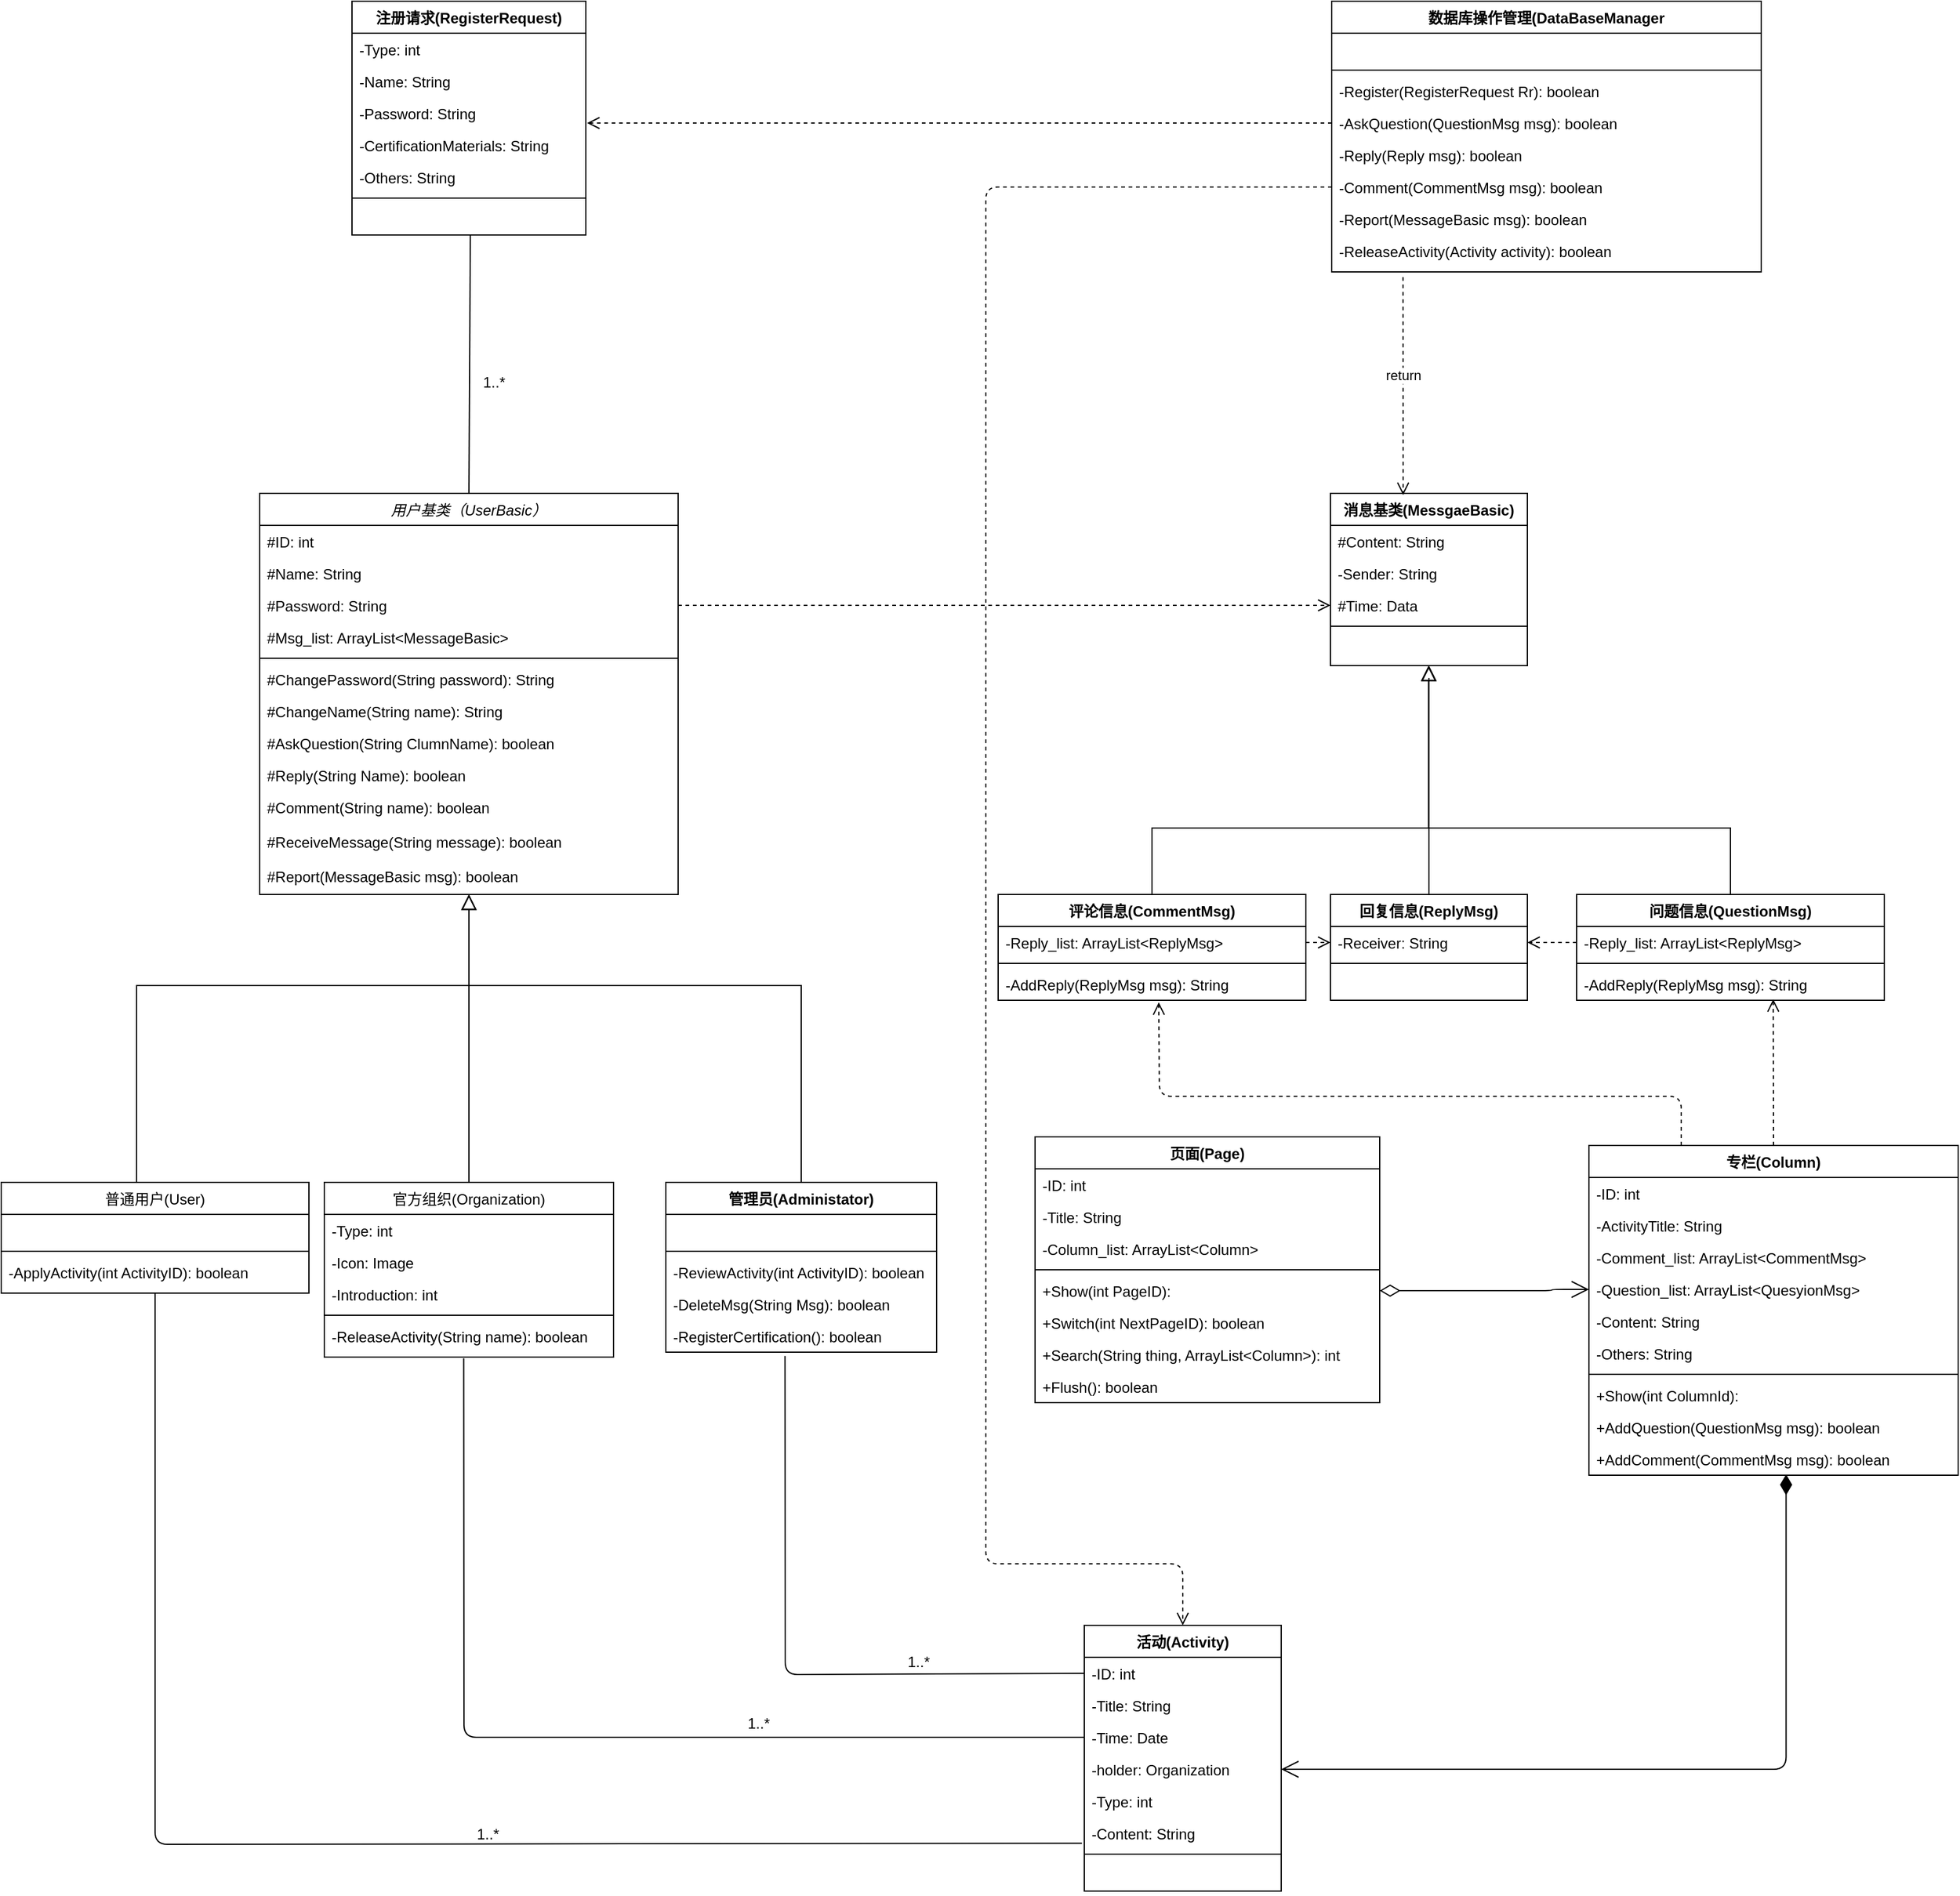 <mxfile version="14.1.8" type="github">
  <diagram id="C5RBs43oDa-KdzZeNtuy" name="Page-1">
    <mxGraphModel dx="2703" dy="3132" grid="1" gridSize="10" guides="1" tooltips="1" connect="1" arrows="1" fold="1" page="1" pageScale="1" pageWidth="827" pageHeight="1169" math="0" shadow="0">
      <root>
        <mxCell id="WIyWlLk6GJQsqaUBKTNV-0" />
        <mxCell id="WIyWlLk6GJQsqaUBKTNV-1" parent="WIyWlLk6GJQsqaUBKTNV-0" />
        <mxCell id="zkfFHV4jXpPFQw0GAbJ--0" value="用户基类（UserBasic）" style="swimlane;fontStyle=2;align=center;verticalAlign=top;childLayout=stackLayout;horizontal=1;startSize=26;horizontalStack=0;resizeParent=1;resizeLast=0;collapsible=1;marginBottom=0;rounded=0;shadow=0;strokeWidth=1;" parent="WIyWlLk6GJQsqaUBKTNV-1" vertex="1">
          <mxGeometry x="210" y="-250" width="340" height="326" as="geometry">
            <mxRectangle x="220" y="120" width="160" height="26" as="alternateBounds" />
          </mxGeometry>
        </mxCell>
        <mxCell id="zkfFHV4jXpPFQw0GAbJ--1" value="#ID: int" style="text;align=left;verticalAlign=top;spacingLeft=4;spacingRight=4;overflow=hidden;rotatable=0;points=[[0,0.5],[1,0.5]];portConstraint=eastwest;" parent="zkfFHV4jXpPFQw0GAbJ--0" vertex="1">
          <mxGeometry y="26" width="340" height="26" as="geometry" />
        </mxCell>
        <mxCell id="zkfFHV4jXpPFQw0GAbJ--2" value="#Name: String" style="text;align=left;verticalAlign=top;spacingLeft=4;spacingRight=4;overflow=hidden;rotatable=0;points=[[0,0.5],[1,0.5]];portConstraint=eastwest;rounded=0;shadow=0;html=0;" parent="zkfFHV4jXpPFQw0GAbJ--0" vertex="1">
          <mxGeometry y="52" width="340" height="26" as="geometry" />
        </mxCell>
        <mxCell id="zkfFHV4jXpPFQw0GAbJ--3" value="#Password: String&#xa;" style="text;align=left;verticalAlign=top;spacingLeft=4;spacingRight=4;overflow=hidden;rotatable=0;points=[[0,0.5],[1,0.5]];portConstraint=eastwest;rounded=0;shadow=0;html=0;" parent="zkfFHV4jXpPFQw0GAbJ--0" vertex="1">
          <mxGeometry y="78" width="340" height="26" as="geometry" />
        </mxCell>
        <mxCell id="-5IgXfbIaISnNNIaE_9y-21" value="#Msg_list: ArrayList&lt;MessageBasic&gt;" style="text;strokeColor=none;fillColor=none;align=left;verticalAlign=top;spacingLeft=4;spacingRight=4;overflow=hidden;rotatable=0;points=[[0,0.5],[1,0.5]];portConstraint=eastwest;" vertex="1" parent="zkfFHV4jXpPFQw0GAbJ--0">
          <mxGeometry y="104" width="340" height="26" as="geometry" />
        </mxCell>
        <mxCell id="zkfFHV4jXpPFQw0GAbJ--4" value="" style="line;html=1;strokeWidth=1;align=left;verticalAlign=middle;spacingTop=-1;spacingLeft=3;spacingRight=3;rotatable=0;labelPosition=right;points=[];portConstraint=eastwest;" parent="zkfFHV4jXpPFQw0GAbJ--0" vertex="1">
          <mxGeometry y="130" width="340" height="8" as="geometry" />
        </mxCell>
        <mxCell id="zkfFHV4jXpPFQw0GAbJ--5" value="#ChangePassword(String password): String" style="text;align=left;verticalAlign=top;spacingLeft=4;spacingRight=4;overflow=hidden;rotatable=0;points=[[0,0.5],[1,0.5]];portConstraint=eastwest;" parent="zkfFHV4jXpPFQw0GAbJ--0" vertex="1">
          <mxGeometry y="138" width="340" height="26" as="geometry" />
        </mxCell>
        <mxCell id="-5IgXfbIaISnNNIaE_9y-0" value="#ChangeName(String name): String&#xa;" style="text;align=left;verticalAlign=top;spacingLeft=4;spacingRight=4;overflow=hidden;rotatable=0;points=[[0,0.5],[1,0.5]];portConstraint=eastwest;rounded=0;shadow=0;html=0;" vertex="1" parent="zkfFHV4jXpPFQw0GAbJ--0">
          <mxGeometry y="164" width="340" height="26" as="geometry" />
        </mxCell>
        <mxCell id="-5IgXfbIaISnNNIaE_9y-30" value="#AskQuestion(String ClumnName): boolean&#xa;" style="text;align=left;verticalAlign=top;spacingLeft=4;spacingRight=4;overflow=hidden;rotatable=0;points=[[0,0.5],[1,0.5]];portConstraint=eastwest;rounded=0;shadow=0;html=0;" vertex="1" parent="zkfFHV4jXpPFQw0GAbJ--0">
          <mxGeometry y="190" width="340" height="26" as="geometry" />
        </mxCell>
        <mxCell id="-5IgXfbIaISnNNIaE_9y-31" value="#Reply(String Name): boolean" style="text;align=left;verticalAlign=top;spacingLeft=4;spacingRight=4;overflow=hidden;rotatable=0;points=[[0,0.5],[1,0.5]];portConstraint=eastwest;rounded=0;shadow=0;html=0;" vertex="1" parent="zkfFHV4jXpPFQw0GAbJ--0">
          <mxGeometry y="216" width="340" height="26" as="geometry" />
        </mxCell>
        <mxCell id="-5IgXfbIaISnNNIaE_9y-32" value="#Comment(String name): boolean&#xa;" style="text;align=left;verticalAlign=top;spacingLeft=4;spacingRight=4;overflow=hidden;rotatable=0;points=[[0,0.5],[1,0.5]];portConstraint=eastwest;rounded=0;shadow=0;html=0;" vertex="1" parent="zkfFHV4jXpPFQw0GAbJ--0">
          <mxGeometry y="242" width="340" height="28" as="geometry" />
        </mxCell>
        <mxCell id="-5IgXfbIaISnNNIaE_9y-33" value="#ReceiveMessage(String message): boolean&#xa;" style="text;align=left;verticalAlign=top;spacingLeft=4;spacingRight=4;overflow=hidden;rotatable=0;points=[[0,0.5],[1,0.5]];portConstraint=eastwest;rounded=0;shadow=0;html=0;" vertex="1" parent="zkfFHV4jXpPFQw0GAbJ--0">
          <mxGeometry y="270" width="340" height="28" as="geometry" />
        </mxCell>
        <mxCell id="-5IgXfbIaISnNNIaE_9y-34" value="#Report(MessageBasic msg): boolean&#xa;" style="text;align=left;verticalAlign=top;spacingLeft=4;spacingRight=4;overflow=hidden;rotatable=0;points=[[0,0.5],[1,0.5]];portConstraint=eastwest;rounded=0;shadow=0;html=0;" vertex="1" parent="zkfFHV4jXpPFQw0GAbJ--0">
          <mxGeometry y="298" width="340" height="28" as="geometry" />
        </mxCell>
        <mxCell id="zkfFHV4jXpPFQw0GAbJ--6" value="普通用户(User)" style="swimlane;fontStyle=0;align=center;verticalAlign=top;childLayout=stackLayout;horizontal=1;startSize=26;horizontalStack=0;resizeParent=1;resizeLast=0;collapsible=1;marginBottom=0;rounded=0;shadow=0;strokeWidth=1;" parent="WIyWlLk6GJQsqaUBKTNV-1" vertex="1">
          <mxGeometry y="310" width="250" height="90" as="geometry">
            <mxRectangle x="130" y="380" width="160" height="26" as="alternateBounds" />
          </mxGeometry>
        </mxCell>
        <mxCell id="zkfFHV4jXpPFQw0GAbJ--8" value=" " style="text;align=left;verticalAlign=top;spacingLeft=4;spacingRight=4;overflow=hidden;rotatable=0;points=[[0,0.5],[1,0.5]];portConstraint=eastwest;rounded=0;shadow=0;html=0;" parent="zkfFHV4jXpPFQw0GAbJ--6" vertex="1">
          <mxGeometry y="26" width="250" height="26" as="geometry" />
        </mxCell>
        <mxCell id="zkfFHV4jXpPFQw0GAbJ--9" value="" style="line;html=1;strokeWidth=1;align=left;verticalAlign=middle;spacingTop=-1;spacingLeft=3;spacingRight=3;rotatable=0;labelPosition=right;points=[];portConstraint=eastwest;" parent="zkfFHV4jXpPFQw0GAbJ--6" vertex="1">
          <mxGeometry y="52" width="250" height="8" as="geometry" />
        </mxCell>
        <mxCell id="zkfFHV4jXpPFQw0GAbJ--10" value="-ApplyActivity(int ActivityID): boolean" style="text;align=left;verticalAlign=top;spacingLeft=4;spacingRight=4;overflow=hidden;rotatable=0;points=[[0,0.5],[1,0.5]];portConstraint=eastwest;fontStyle=0" parent="zkfFHV4jXpPFQw0GAbJ--6" vertex="1">
          <mxGeometry y="60" width="250" height="26" as="geometry" />
        </mxCell>
        <mxCell id="zkfFHV4jXpPFQw0GAbJ--12" value="" style="endArrow=block;endSize=10;endFill=0;shadow=0;strokeWidth=1;rounded=0;edgeStyle=elbowEdgeStyle;elbow=vertical;" parent="WIyWlLk6GJQsqaUBKTNV-1" source="zkfFHV4jXpPFQw0GAbJ--6" target="zkfFHV4jXpPFQw0GAbJ--0" edge="1">
          <mxGeometry width="160" relative="1" as="geometry">
            <mxPoint x="200" y="203" as="sourcePoint" />
            <mxPoint x="200" y="203" as="targetPoint" />
            <Array as="points">
              <mxPoint x="110" y="150" />
            </Array>
          </mxGeometry>
        </mxCell>
        <mxCell id="zkfFHV4jXpPFQw0GAbJ--13" value="官方组织(Organization)" style="swimlane;fontStyle=0;align=center;verticalAlign=top;childLayout=stackLayout;horizontal=1;startSize=26;horizontalStack=0;resizeParent=1;resizeLast=0;collapsible=1;marginBottom=0;rounded=0;shadow=0;strokeWidth=1;" parent="WIyWlLk6GJQsqaUBKTNV-1" vertex="1">
          <mxGeometry x="262.5" y="310" width="235" height="142" as="geometry">
            <mxRectangle x="340" y="380" width="170" height="26" as="alternateBounds" />
          </mxGeometry>
        </mxCell>
        <mxCell id="zkfFHV4jXpPFQw0GAbJ--14" value="-Type: int" style="text;align=left;verticalAlign=top;spacingLeft=4;spacingRight=4;overflow=hidden;rotatable=0;points=[[0,0.5],[1,0.5]];portConstraint=eastwest;" parent="zkfFHV4jXpPFQw0GAbJ--13" vertex="1">
          <mxGeometry y="26" width="235" height="26" as="geometry" />
        </mxCell>
        <mxCell id="-5IgXfbIaISnNNIaE_9y-39" value="-Icon: Image" style="text;align=left;verticalAlign=top;spacingLeft=4;spacingRight=4;overflow=hidden;rotatable=0;points=[[0,0.5],[1,0.5]];portConstraint=eastwest;" vertex="1" parent="zkfFHV4jXpPFQw0GAbJ--13">
          <mxGeometry y="52" width="235" height="26" as="geometry" />
        </mxCell>
        <mxCell id="-5IgXfbIaISnNNIaE_9y-38" value="-Introduction: int" style="text;align=left;verticalAlign=top;spacingLeft=4;spacingRight=4;overflow=hidden;rotatable=0;points=[[0,0.5],[1,0.5]];portConstraint=eastwest;" vertex="1" parent="zkfFHV4jXpPFQw0GAbJ--13">
          <mxGeometry y="78" width="235" height="26" as="geometry" />
        </mxCell>
        <mxCell id="zkfFHV4jXpPFQw0GAbJ--15" value="" style="line;html=1;strokeWidth=1;align=left;verticalAlign=middle;spacingTop=-1;spacingLeft=3;spacingRight=3;rotatable=0;labelPosition=right;points=[];portConstraint=eastwest;" parent="zkfFHV4jXpPFQw0GAbJ--13" vertex="1">
          <mxGeometry y="104" width="235" height="8" as="geometry" />
        </mxCell>
        <mxCell id="-5IgXfbIaISnNNIaE_9y-35" value="-ReleaseActivity(String name): boolean" style="text;align=left;verticalAlign=top;spacingLeft=4;spacingRight=4;overflow=hidden;rotatable=0;points=[[0,0.5],[1,0.5]];portConstraint=eastwest;" vertex="1" parent="zkfFHV4jXpPFQw0GAbJ--13">
          <mxGeometry y="112" width="235" height="30" as="geometry" />
        </mxCell>
        <mxCell id="zkfFHV4jXpPFQw0GAbJ--16" value="" style="endArrow=block;endSize=10;endFill=0;shadow=0;strokeWidth=1;rounded=0;edgeStyle=elbowEdgeStyle;elbow=vertical;" parent="WIyWlLk6GJQsqaUBKTNV-1" source="zkfFHV4jXpPFQw0GAbJ--13" target="-5IgXfbIaISnNNIaE_9y-34" edge="1">
          <mxGeometry width="160" relative="1" as="geometry">
            <mxPoint x="210" y="373" as="sourcePoint" />
            <mxPoint x="380" y="290" as="targetPoint" />
          </mxGeometry>
        </mxCell>
        <mxCell id="-5IgXfbIaISnNNIaE_9y-24" value="" style="endArrow=block;endSize=10;endFill=0;shadow=0;strokeWidth=1;rounded=0;edgeStyle=elbowEdgeStyle;elbow=vertical;entryX=0.5;entryY=1;entryDx=0;entryDy=0;exitX=0.5;exitY=0;exitDx=0;exitDy=0;" edge="1" parent="WIyWlLk6GJQsqaUBKTNV-1" source="-5IgXfbIaISnNNIaE_9y-25" target="zkfFHV4jXpPFQw0GAbJ--0">
          <mxGeometry width="160" relative="1" as="geometry">
            <mxPoint x="570" y="360" as="sourcePoint" />
            <mxPoint x="414" y="306" as="targetPoint" />
            <Array as="points">
              <mxPoint x="520" y="150" />
              <mxPoint x="530" y="290" />
              <mxPoint x="500" y="333" />
            </Array>
          </mxGeometry>
        </mxCell>
        <mxCell id="-5IgXfbIaISnNNIaE_9y-25" value="管理员(Administator)" style="swimlane;fontStyle=1;align=center;verticalAlign=top;childLayout=stackLayout;horizontal=1;startSize=26;horizontalStack=0;resizeParent=1;resizeParentMax=0;resizeLast=0;collapsible=1;marginBottom=0;" vertex="1" parent="WIyWlLk6GJQsqaUBKTNV-1">
          <mxGeometry x="540" y="310" width="220" height="138" as="geometry" />
        </mxCell>
        <mxCell id="-5IgXfbIaISnNNIaE_9y-26" value=" " style="text;strokeColor=none;fillColor=none;align=left;verticalAlign=top;spacingLeft=4;spacingRight=4;overflow=hidden;rotatable=0;points=[[0,0.5],[1,0.5]];portConstraint=eastwest;" vertex="1" parent="-5IgXfbIaISnNNIaE_9y-25">
          <mxGeometry y="26" width="220" height="26" as="geometry" />
        </mxCell>
        <mxCell id="-5IgXfbIaISnNNIaE_9y-27" value="" style="line;strokeWidth=1;fillColor=none;align=left;verticalAlign=middle;spacingTop=-1;spacingLeft=3;spacingRight=3;rotatable=0;labelPosition=right;points=[];portConstraint=eastwest;" vertex="1" parent="-5IgXfbIaISnNNIaE_9y-25">
          <mxGeometry y="52" width="220" height="8" as="geometry" />
        </mxCell>
        <mxCell id="-5IgXfbIaISnNNIaE_9y-28" value="-ReviewActivity(int ActivityID): boolean" style="text;strokeColor=none;fillColor=none;align=left;verticalAlign=top;spacingLeft=4;spacingRight=4;overflow=hidden;rotatable=0;points=[[0,0.5],[1,0.5]];portConstraint=eastwest;" vertex="1" parent="-5IgXfbIaISnNNIaE_9y-25">
          <mxGeometry y="60" width="220" height="26" as="geometry" />
        </mxCell>
        <mxCell id="-5IgXfbIaISnNNIaE_9y-40" value="-DeleteMsg(String Msg): boolean" style="text;strokeColor=none;fillColor=none;align=left;verticalAlign=top;spacingLeft=4;spacingRight=4;overflow=hidden;rotatable=0;points=[[0,0.5],[1,0.5]];portConstraint=eastwest;" vertex="1" parent="-5IgXfbIaISnNNIaE_9y-25">
          <mxGeometry y="86" width="220" height="26" as="geometry" />
        </mxCell>
        <mxCell id="-5IgXfbIaISnNNIaE_9y-41" value="-RegisterCertification(): boolean" style="text;strokeColor=none;fillColor=none;align=left;verticalAlign=top;spacingLeft=4;spacingRight=4;overflow=hidden;rotatable=0;points=[[0,0.5],[1,0.5]];portConstraint=eastwest;" vertex="1" parent="-5IgXfbIaISnNNIaE_9y-25">
          <mxGeometry y="112" width="220" height="26" as="geometry" />
        </mxCell>
        <mxCell id="-5IgXfbIaISnNNIaE_9y-42" value="消息基类(MessgaeBasic)" style="swimlane;fontStyle=1;align=center;verticalAlign=top;childLayout=stackLayout;horizontal=1;startSize=26;horizontalStack=0;resizeParent=1;resizeParentMax=0;resizeLast=0;collapsible=1;marginBottom=0;" vertex="1" parent="WIyWlLk6GJQsqaUBKTNV-1">
          <mxGeometry x="1080" y="-250" width="160" height="140" as="geometry" />
        </mxCell>
        <mxCell id="-5IgXfbIaISnNNIaE_9y-43" value="#Content: String" style="text;strokeColor=none;fillColor=none;align=left;verticalAlign=top;spacingLeft=4;spacingRight=4;overflow=hidden;rotatable=0;points=[[0,0.5],[1,0.5]];portConstraint=eastwest;" vertex="1" parent="-5IgXfbIaISnNNIaE_9y-42">
          <mxGeometry y="26" width="160" height="26" as="geometry" />
        </mxCell>
        <mxCell id="-5IgXfbIaISnNNIaE_9y-58" value="-Sender: String&#xa;" style="text;strokeColor=none;fillColor=none;align=left;verticalAlign=top;spacingLeft=4;spacingRight=4;overflow=hidden;rotatable=0;points=[[0,0.5],[1,0.5]];portConstraint=eastwest;" vertex="1" parent="-5IgXfbIaISnNNIaE_9y-42">
          <mxGeometry y="52" width="160" height="26" as="geometry" />
        </mxCell>
        <mxCell id="-5IgXfbIaISnNNIaE_9y-48" value="#Time: Data" style="text;strokeColor=none;fillColor=none;align=left;verticalAlign=top;spacingLeft=4;spacingRight=4;overflow=hidden;rotatable=0;points=[[0,0.5],[1,0.5]];portConstraint=eastwest;" vertex="1" parent="-5IgXfbIaISnNNIaE_9y-42">
          <mxGeometry y="78" width="160" height="26" as="geometry" />
        </mxCell>
        <mxCell id="-5IgXfbIaISnNNIaE_9y-44" value="" style="line;strokeWidth=1;fillColor=none;align=left;verticalAlign=middle;spacingTop=-1;spacingLeft=3;spacingRight=3;rotatable=0;labelPosition=right;points=[];portConstraint=eastwest;" vertex="1" parent="-5IgXfbIaISnNNIaE_9y-42">
          <mxGeometry y="104" width="160" height="8" as="geometry" />
        </mxCell>
        <mxCell id="-5IgXfbIaISnNNIaE_9y-45" value=" " style="text;strokeColor=none;fillColor=none;align=left;verticalAlign=top;spacingLeft=4;spacingRight=4;overflow=hidden;rotatable=0;points=[[0,0.5],[1,0.5]];portConstraint=eastwest;" vertex="1" parent="-5IgXfbIaISnNNIaE_9y-42">
          <mxGeometry y="112" width="160" height="28" as="geometry" />
        </mxCell>
        <mxCell id="-5IgXfbIaISnNNIaE_9y-49" value="" style="endArrow=block;endSize=10;endFill=0;shadow=0;strokeWidth=1;rounded=0;edgeStyle=elbowEdgeStyle;elbow=vertical;exitX=0.5;exitY=0;exitDx=0;exitDy=0;" edge="1" parent="WIyWlLk6GJQsqaUBKTNV-1" source="-5IgXfbIaISnNNIaE_9y-62">
          <mxGeometry width="160" relative="1" as="geometry">
            <mxPoint x="1360" y="30" as="sourcePoint" />
            <mxPoint x="1160" y="-110" as="targetPoint" />
            <Array as="points">
              <mxPoint x="1380" y="22" />
              <mxPoint x="1350" y="65" />
            </Array>
          </mxGeometry>
        </mxCell>
        <mxCell id="-5IgXfbIaISnNNIaE_9y-50" value="" style="endArrow=block;endSize=10;endFill=0;shadow=0;strokeWidth=1;rounded=0;edgeStyle=elbowEdgeStyle;elbow=vertical;exitX=0.5;exitY=0;exitDx=0;exitDy=0;" edge="1" parent="WIyWlLk6GJQsqaUBKTNV-1" source="-5IgXfbIaISnNNIaE_9y-57" target="-5IgXfbIaISnNNIaE_9y-45">
          <mxGeometry width="160" relative="1" as="geometry">
            <mxPoint x="1160" y="70" as="sourcePoint" />
            <mxPoint x="1159" y="-109" as="targetPoint" />
            <Array as="points">
              <mxPoint x="1160" y="-100" />
              <mxPoint x="1240" y="134" />
              <mxPoint x="1210" y="177" />
            </Array>
          </mxGeometry>
        </mxCell>
        <mxCell id="-5IgXfbIaISnNNIaE_9y-51" value="" style="endArrow=block;endSize=10;endFill=0;shadow=0;strokeWidth=1;rounded=0;edgeStyle=elbowEdgeStyle;elbow=vertical;entryX=0.498;entryY=1;entryDx=0;entryDy=0;entryPerimeter=0;exitX=0.5;exitY=0;exitDx=0;exitDy=0;" edge="1" parent="WIyWlLk6GJQsqaUBKTNV-1" source="-5IgXfbIaISnNNIaE_9y-52" target="-5IgXfbIaISnNNIaE_9y-45">
          <mxGeometry width="160" relative="1" as="geometry">
            <mxPoint x="960" y="70" as="sourcePoint" />
            <mxPoint x="1160" y="-110" as="targetPoint" />
            <Array as="points">
              <mxPoint x="1190" y="22" />
              <mxPoint x="1250" y="144" />
              <mxPoint x="1220" y="187" />
            </Array>
          </mxGeometry>
        </mxCell>
        <mxCell id="-5IgXfbIaISnNNIaE_9y-52" value="评论信息(CommentMsg)" style="swimlane;fontStyle=1;align=center;verticalAlign=top;childLayout=stackLayout;horizontal=1;startSize=26;horizontalStack=0;resizeParent=1;resizeParentMax=0;resizeLast=0;collapsible=1;marginBottom=0;" vertex="1" parent="WIyWlLk6GJQsqaUBKTNV-1">
          <mxGeometry x="810" y="76" width="250" height="86" as="geometry" />
        </mxCell>
        <mxCell id="-5IgXfbIaISnNNIaE_9y-56" value="-Reply_list: ArrayList&lt;ReplyMsg&gt;" style="text;strokeColor=none;fillColor=none;align=left;verticalAlign=top;spacingLeft=4;spacingRight=4;overflow=hidden;rotatable=0;points=[[0,0.5],[1,0.5]];portConstraint=eastwest;" vertex="1" parent="-5IgXfbIaISnNNIaE_9y-52">
          <mxGeometry y="26" width="250" height="26" as="geometry" />
        </mxCell>
        <mxCell id="-5IgXfbIaISnNNIaE_9y-54" value="" style="line;strokeWidth=1;fillColor=none;align=left;verticalAlign=middle;spacingTop=-1;spacingLeft=3;spacingRight=3;rotatable=0;labelPosition=right;points=[];portConstraint=eastwest;" vertex="1" parent="-5IgXfbIaISnNNIaE_9y-52">
          <mxGeometry y="52" width="250" height="8" as="geometry" />
        </mxCell>
        <mxCell id="-5IgXfbIaISnNNIaE_9y-55" value="-AddReply(ReplyMsg msg): String" style="text;strokeColor=none;fillColor=none;align=left;verticalAlign=top;spacingLeft=4;spacingRight=4;overflow=hidden;rotatable=0;points=[[0,0.5],[1,0.5]];portConstraint=eastwest;" vertex="1" parent="-5IgXfbIaISnNNIaE_9y-52">
          <mxGeometry y="60" width="250" height="26" as="geometry" />
        </mxCell>
        <mxCell id="-5IgXfbIaISnNNIaE_9y-57" value="回复信息(ReplyMsg)" style="swimlane;fontStyle=1;align=center;verticalAlign=top;childLayout=stackLayout;horizontal=1;startSize=26;horizontalStack=0;resizeParent=1;resizeParentMax=0;resizeLast=0;collapsible=1;marginBottom=0;" vertex="1" parent="WIyWlLk6GJQsqaUBKTNV-1">
          <mxGeometry x="1080" y="76" width="160" height="86" as="geometry" />
        </mxCell>
        <mxCell id="-5IgXfbIaISnNNIaE_9y-61" value="-Receiver: String&#xa;" style="text;strokeColor=none;fillColor=none;align=left;verticalAlign=top;spacingLeft=4;spacingRight=4;overflow=hidden;rotatable=0;points=[[0,0.5],[1,0.5]];portConstraint=eastwest;" vertex="1" parent="-5IgXfbIaISnNNIaE_9y-57">
          <mxGeometry y="26" width="160" height="26" as="geometry" />
        </mxCell>
        <mxCell id="-5IgXfbIaISnNNIaE_9y-59" value="" style="line;strokeWidth=1;fillColor=none;align=left;verticalAlign=middle;spacingTop=-1;spacingLeft=3;spacingRight=3;rotatable=0;labelPosition=right;points=[];portConstraint=eastwest;" vertex="1" parent="-5IgXfbIaISnNNIaE_9y-57">
          <mxGeometry y="52" width="160" height="8" as="geometry" />
        </mxCell>
        <mxCell id="-5IgXfbIaISnNNIaE_9y-60" value=" " style="text;strokeColor=none;fillColor=none;align=left;verticalAlign=top;spacingLeft=4;spacingRight=4;overflow=hidden;rotatable=0;points=[[0,0.5],[1,0.5]];portConstraint=eastwest;" vertex="1" parent="-5IgXfbIaISnNNIaE_9y-57">
          <mxGeometry y="60" width="160" height="26" as="geometry" />
        </mxCell>
        <mxCell id="-5IgXfbIaISnNNIaE_9y-62" value="问题信息(QuestionMsg)" style="swimlane;fontStyle=1;align=center;verticalAlign=top;childLayout=stackLayout;horizontal=1;startSize=26;horizontalStack=0;resizeParent=1;resizeParentMax=0;resizeLast=0;collapsible=1;marginBottom=0;" vertex="1" parent="WIyWlLk6GJQsqaUBKTNV-1">
          <mxGeometry x="1280" y="76" width="250" height="86" as="geometry" />
        </mxCell>
        <mxCell id="-5IgXfbIaISnNNIaE_9y-67" value="-Reply_list: ArrayList&lt;ReplyMsg&gt;" style="text;strokeColor=none;fillColor=none;align=left;verticalAlign=top;spacingLeft=4;spacingRight=4;overflow=hidden;rotatable=0;points=[[0,0.5],[1,0.5]];portConstraint=eastwest;" vertex="1" parent="-5IgXfbIaISnNNIaE_9y-62">
          <mxGeometry y="26" width="250" height="26" as="geometry" />
        </mxCell>
        <mxCell id="-5IgXfbIaISnNNIaE_9y-64" value="" style="line;strokeWidth=1;fillColor=none;align=left;verticalAlign=middle;spacingTop=-1;spacingLeft=3;spacingRight=3;rotatable=0;labelPosition=right;points=[];portConstraint=eastwest;" vertex="1" parent="-5IgXfbIaISnNNIaE_9y-62">
          <mxGeometry y="52" width="250" height="8" as="geometry" />
        </mxCell>
        <mxCell id="-5IgXfbIaISnNNIaE_9y-68" value="-AddReply(ReplyMsg msg): String" style="text;strokeColor=none;fillColor=none;align=left;verticalAlign=top;spacingLeft=4;spacingRight=4;overflow=hidden;rotatable=0;points=[[0,0.5],[1,0.5]];portConstraint=eastwest;" vertex="1" parent="-5IgXfbIaISnNNIaE_9y-62">
          <mxGeometry y="60" width="250" height="26" as="geometry" />
        </mxCell>
        <mxCell id="-5IgXfbIaISnNNIaE_9y-69" value="页面(Page)" style="swimlane;fontStyle=1;align=center;verticalAlign=top;childLayout=stackLayout;horizontal=1;startSize=26;horizontalStack=0;resizeParent=1;resizeParentMax=0;resizeLast=0;collapsible=1;marginBottom=0;" vertex="1" parent="WIyWlLk6GJQsqaUBKTNV-1">
          <mxGeometry x="840" y="273" width="280" height="216" as="geometry" />
        </mxCell>
        <mxCell id="-5IgXfbIaISnNNIaE_9y-70" value="-ID: int" style="text;strokeColor=none;fillColor=none;align=left;verticalAlign=top;spacingLeft=4;spacingRight=4;overflow=hidden;rotatable=0;points=[[0,0.5],[1,0.5]];portConstraint=eastwest;" vertex="1" parent="-5IgXfbIaISnNNIaE_9y-69">
          <mxGeometry y="26" width="280" height="26" as="geometry" />
        </mxCell>
        <mxCell id="-5IgXfbIaISnNNIaE_9y-74" value="-Title: String" style="text;strokeColor=none;fillColor=none;align=left;verticalAlign=top;spacingLeft=4;spacingRight=4;overflow=hidden;rotatable=0;points=[[0,0.5],[1,0.5]];portConstraint=eastwest;" vertex="1" parent="-5IgXfbIaISnNNIaE_9y-69">
          <mxGeometry y="52" width="280" height="26" as="geometry" />
        </mxCell>
        <mxCell id="-5IgXfbIaISnNNIaE_9y-73" value="-Column_list: ArrayList&lt;Column&gt;" style="text;strokeColor=none;fillColor=none;align=left;verticalAlign=top;spacingLeft=4;spacingRight=4;overflow=hidden;rotatable=0;points=[[0,0.5],[1,0.5]];portConstraint=eastwest;" vertex="1" parent="-5IgXfbIaISnNNIaE_9y-69">
          <mxGeometry y="78" width="280" height="26" as="geometry" />
        </mxCell>
        <mxCell id="-5IgXfbIaISnNNIaE_9y-71" value="" style="line;strokeWidth=1;fillColor=none;align=left;verticalAlign=middle;spacingTop=-1;spacingLeft=3;spacingRight=3;rotatable=0;labelPosition=right;points=[];portConstraint=eastwest;" vertex="1" parent="-5IgXfbIaISnNNIaE_9y-69">
          <mxGeometry y="104" width="280" height="8" as="geometry" />
        </mxCell>
        <mxCell id="-5IgXfbIaISnNNIaE_9y-72" value="+Show(int PageID): " style="text;strokeColor=none;fillColor=none;align=left;verticalAlign=top;spacingLeft=4;spacingRight=4;overflow=hidden;rotatable=0;points=[[0,0.5],[1,0.5]];portConstraint=eastwest;" vertex="1" parent="-5IgXfbIaISnNNIaE_9y-69">
          <mxGeometry y="112" width="280" height="26" as="geometry" />
        </mxCell>
        <mxCell id="-5IgXfbIaISnNNIaE_9y-75" value="+Switch(int NextPageID): boolean" style="text;strokeColor=none;fillColor=none;align=left;verticalAlign=top;spacingLeft=4;spacingRight=4;overflow=hidden;rotatable=0;points=[[0,0.5],[1,0.5]];portConstraint=eastwest;" vertex="1" parent="-5IgXfbIaISnNNIaE_9y-69">
          <mxGeometry y="138" width="280" height="26" as="geometry" />
        </mxCell>
        <mxCell id="-5IgXfbIaISnNNIaE_9y-76" value="+Search(String thing, ArrayList&lt;Column&gt;): int" style="text;strokeColor=none;fillColor=none;align=left;verticalAlign=top;spacingLeft=4;spacingRight=4;overflow=hidden;rotatable=0;points=[[0,0.5],[1,0.5]];portConstraint=eastwest;" vertex="1" parent="-5IgXfbIaISnNNIaE_9y-69">
          <mxGeometry y="164" width="280" height="26" as="geometry" />
        </mxCell>
        <mxCell id="-5IgXfbIaISnNNIaE_9y-77" value="+Flush(): boolean" style="text;strokeColor=none;fillColor=none;align=left;verticalAlign=top;spacingLeft=4;spacingRight=4;overflow=hidden;rotatable=0;points=[[0,0.5],[1,0.5]];portConstraint=eastwest;" vertex="1" parent="-5IgXfbIaISnNNIaE_9y-69">
          <mxGeometry y="190" width="280" height="26" as="geometry" />
        </mxCell>
        <mxCell id="-5IgXfbIaISnNNIaE_9y-78" value="专栏(Column)" style="swimlane;fontStyle=1;align=center;verticalAlign=top;childLayout=stackLayout;horizontal=1;startSize=26;horizontalStack=0;resizeParent=1;resizeParentMax=0;resizeLast=0;collapsible=1;marginBottom=0;" vertex="1" parent="WIyWlLk6GJQsqaUBKTNV-1">
          <mxGeometry x="1290" y="280" width="300" height="268" as="geometry" />
        </mxCell>
        <mxCell id="-5IgXfbIaISnNNIaE_9y-79" value="-ID: int" style="text;strokeColor=none;fillColor=none;align=left;verticalAlign=top;spacingLeft=4;spacingRight=4;overflow=hidden;rotatable=0;points=[[0,0.5],[1,0.5]];portConstraint=eastwest;" vertex="1" parent="-5IgXfbIaISnNNIaE_9y-78">
          <mxGeometry y="26" width="300" height="26" as="geometry" />
        </mxCell>
        <mxCell id="-5IgXfbIaISnNNIaE_9y-82" value="-ActivityTitle: String" style="text;strokeColor=none;fillColor=none;align=left;verticalAlign=top;spacingLeft=4;spacingRight=4;overflow=hidden;rotatable=0;points=[[0,0.5],[1,0.5]];portConstraint=eastwest;" vertex="1" parent="-5IgXfbIaISnNNIaE_9y-78">
          <mxGeometry y="52" width="300" height="26" as="geometry" />
        </mxCell>
        <mxCell id="-5IgXfbIaISnNNIaE_9y-85" value="-Comment_list: ArrayList&lt;CommentMsg&gt;" style="text;strokeColor=none;fillColor=none;align=left;verticalAlign=top;spacingLeft=4;spacingRight=4;overflow=hidden;rotatable=0;points=[[0,0.5],[1,0.5]];portConstraint=eastwest;" vertex="1" parent="-5IgXfbIaISnNNIaE_9y-78">
          <mxGeometry y="78" width="300" height="26" as="geometry" />
        </mxCell>
        <mxCell id="-5IgXfbIaISnNNIaE_9y-83" value="-Question_list: ArrayList&lt;QuesyionMsg&gt;" style="text;strokeColor=none;fillColor=none;align=left;verticalAlign=top;spacingLeft=4;spacingRight=4;overflow=hidden;rotatable=0;points=[[0,0.5],[1,0.5]];portConstraint=eastwest;" vertex="1" parent="-5IgXfbIaISnNNIaE_9y-78">
          <mxGeometry y="104" width="300" height="26" as="geometry" />
        </mxCell>
        <mxCell id="-5IgXfbIaISnNNIaE_9y-86" value="-Content: String" style="text;strokeColor=none;fillColor=none;align=left;verticalAlign=top;spacingLeft=4;spacingRight=4;overflow=hidden;rotatable=0;points=[[0,0.5],[1,0.5]];portConstraint=eastwest;" vertex="1" parent="-5IgXfbIaISnNNIaE_9y-78">
          <mxGeometry y="130" width="300" height="26" as="geometry" />
        </mxCell>
        <mxCell id="-5IgXfbIaISnNNIaE_9y-84" value="-Others: String" style="text;strokeColor=none;fillColor=none;align=left;verticalAlign=top;spacingLeft=4;spacingRight=4;overflow=hidden;rotatable=0;points=[[0,0.5],[1,0.5]];portConstraint=eastwest;" vertex="1" parent="-5IgXfbIaISnNNIaE_9y-78">
          <mxGeometry y="156" width="300" height="26" as="geometry" />
        </mxCell>
        <mxCell id="-5IgXfbIaISnNNIaE_9y-80" value="" style="line;strokeWidth=1;fillColor=none;align=left;verticalAlign=middle;spacingTop=-1;spacingLeft=3;spacingRight=3;rotatable=0;labelPosition=right;points=[];portConstraint=eastwest;" vertex="1" parent="-5IgXfbIaISnNNIaE_9y-78">
          <mxGeometry y="182" width="300" height="8" as="geometry" />
        </mxCell>
        <mxCell id="-5IgXfbIaISnNNIaE_9y-81" value="+Show(int ColumnId): " style="text;strokeColor=none;fillColor=none;align=left;verticalAlign=top;spacingLeft=4;spacingRight=4;overflow=hidden;rotatable=0;points=[[0,0.5],[1,0.5]];portConstraint=eastwest;" vertex="1" parent="-5IgXfbIaISnNNIaE_9y-78">
          <mxGeometry y="190" width="300" height="26" as="geometry" />
        </mxCell>
        <mxCell id="-5IgXfbIaISnNNIaE_9y-87" value="+AddQuestion(QuestionMsg msg): boolean" style="text;strokeColor=none;fillColor=none;align=left;verticalAlign=top;spacingLeft=4;spacingRight=4;overflow=hidden;rotatable=0;points=[[0,0.5],[1,0.5]];portConstraint=eastwest;" vertex="1" parent="-5IgXfbIaISnNNIaE_9y-78">
          <mxGeometry y="216" width="300" height="26" as="geometry" />
        </mxCell>
        <mxCell id="-5IgXfbIaISnNNIaE_9y-88" value="+AddComment(CommentMsg msg): boolean" style="text;strokeColor=none;fillColor=none;align=left;verticalAlign=top;spacingLeft=4;spacingRight=4;overflow=hidden;rotatable=0;points=[[0,0.5],[1,0.5]];portConstraint=eastwest;" vertex="1" parent="-5IgXfbIaISnNNIaE_9y-78">
          <mxGeometry y="242" width="300" height="26" as="geometry" />
        </mxCell>
        <mxCell id="-5IgXfbIaISnNNIaE_9y-90" value="活动(Activity)" style="swimlane;fontStyle=1;align=center;verticalAlign=top;childLayout=stackLayout;horizontal=1;startSize=26;horizontalStack=0;resizeParent=1;resizeParentMax=0;resizeLast=0;collapsible=1;marginBottom=0;" vertex="1" parent="WIyWlLk6GJQsqaUBKTNV-1">
          <mxGeometry x="880" y="670" width="160" height="216" as="geometry" />
        </mxCell>
        <mxCell id="-5IgXfbIaISnNNIaE_9y-91" value="-ID: int" style="text;strokeColor=none;fillColor=none;align=left;verticalAlign=top;spacingLeft=4;spacingRight=4;overflow=hidden;rotatable=0;points=[[0,0.5],[1,0.5]];portConstraint=eastwest;" vertex="1" parent="-5IgXfbIaISnNNIaE_9y-90">
          <mxGeometry y="26" width="160" height="26" as="geometry" />
        </mxCell>
        <mxCell id="-5IgXfbIaISnNNIaE_9y-93" value="-Title: String" style="text;strokeColor=none;fillColor=none;align=left;verticalAlign=top;spacingLeft=4;spacingRight=4;overflow=hidden;rotatable=0;points=[[0,0.5],[1,0.5]];portConstraint=eastwest;" vertex="1" parent="-5IgXfbIaISnNNIaE_9y-90">
          <mxGeometry y="52" width="160" height="26" as="geometry" />
        </mxCell>
        <mxCell id="-5IgXfbIaISnNNIaE_9y-95" value="-Time: Date" style="text;strokeColor=none;fillColor=none;align=left;verticalAlign=top;spacingLeft=4;spacingRight=4;overflow=hidden;rotatable=0;points=[[0,0.5],[1,0.5]];portConstraint=eastwest;" vertex="1" parent="-5IgXfbIaISnNNIaE_9y-90">
          <mxGeometry y="78" width="160" height="26" as="geometry" />
        </mxCell>
        <mxCell id="-5IgXfbIaISnNNIaE_9y-96" value="-holder: Organization" style="text;strokeColor=none;fillColor=none;align=left;verticalAlign=top;spacingLeft=4;spacingRight=4;overflow=hidden;rotatable=0;points=[[0,0.5],[1,0.5]];portConstraint=eastwest;" vertex="1" parent="-5IgXfbIaISnNNIaE_9y-90">
          <mxGeometry y="104" width="160" height="26" as="geometry" />
        </mxCell>
        <mxCell id="-5IgXfbIaISnNNIaE_9y-97" value="-Type: int" style="text;strokeColor=none;fillColor=none;align=left;verticalAlign=top;spacingLeft=4;spacingRight=4;overflow=hidden;rotatable=0;points=[[0,0.5],[1,0.5]];portConstraint=eastwest;" vertex="1" parent="-5IgXfbIaISnNNIaE_9y-90">
          <mxGeometry y="130" width="160" height="26" as="geometry" />
        </mxCell>
        <mxCell id="-5IgXfbIaISnNNIaE_9y-94" value="-Content: String" style="text;strokeColor=none;fillColor=none;align=left;verticalAlign=top;spacingLeft=4;spacingRight=4;overflow=hidden;rotatable=0;points=[[0,0.5],[1,0.5]];portConstraint=eastwest;" vertex="1" parent="-5IgXfbIaISnNNIaE_9y-90">
          <mxGeometry y="156" width="160" height="26" as="geometry" />
        </mxCell>
        <mxCell id="-5IgXfbIaISnNNIaE_9y-92" value="" style="line;strokeWidth=1;fillColor=none;align=left;verticalAlign=middle;spacingTop=-1;spacingLeft=3;spacingRight=3;rotatable=0;labelPosition=right;points=[];portConstraint=eastwest;" vertex="1" parent="-5IgXfbIaISnNNIaE_9y-90">
          <mxGeometry y="182" width="160" height="8" as="geometry" />
        </mxCell>
        <mxCell id="-5IgXfbIaISnNNIaE_9y-98" value=" " style="text;strokeColor=none;fillColor=none;align=left;verticalAlign=top;spacingLeft=4;spacingRight=4;overflow=hidden;rotatable=0;points=[[0,0.5],[1,0.5]];portConstraint=eastwest;" vertex="1" parent="-5IgXfbIaISnNNIaE_9y-90">
          <mxGeometry y="190" width="160" height="26" as="geometry" />
        </mxCell>
        <mxCell id="-5IgXfbIaISnNNIaE_9y-99" value="注册请求(RegisterRequest)" style="swimlane;fontStyle=1;align=center;verticalAlign=top;childLayout=stackLayout;horizontal=1;startSize=26;horizontalStack=0;resizeParent=1;resizeParentMax=0;resizeLast=0;collapsible=1;marginBottom=0;" vertex="1" parent="WIyWlLk6GJQsqaUBKTNV-1">
          <mxGeometry x="285" y="-650" width="190" height="190" as="geometry" />
        </mxCell>
        <mxCell id="-5IgXfbIaISnNNIaE_9y-100" value="-Type: int" style="text;strokeColor=none;fillColor=none;align=left;verticalAlign=top;spacingLeft=4;spacingRight=4;overflow=hidden;rotatable=0;points=[[0,0.5],[1,0.5]];portConstraint=eastwest;" vertex="1" parent="-5IgXfbIaISnNNIaE_9y-99">
          <mxGeometry y="26" width="190" height="26" as="geometry" />
        </mxCell>
        <mxCell id="-5IgXfbIaISnNNIaE_9y-102" value="-Name: String" style="text;strokeColor=none;fillColor=none;align=left;verticalAlign=top;spacingLeft=4;spacingRight=4;overflow=hidden;rotatable=0;points=[[0,0.5],[1,0.5]];portConstraint=eastwest;" vertex="1" parent="-5IgXfbIaISnNNIaE_9y-99">
          <mxGeometry y="52" width="190" height="26" as="geometry" />
        </mxCell>
        <mxCell id="-5IgXfbIaISnNNIaE_9y-103" value="-Password: String" style="text;strokeColor=none;fillColor=none;align=left;verticalAlign=top;spacingLeft=4;spacingRight=4;overflow=hidden;rotatable=0;points=[[0,0.5],[1,0.5]];portConstraint=eastwest;" vertex="1" parent="-5IgXfbIaISnNNIaE_9y-99">
          <mxGeometry y="78" width="190" height="26" as="geometry" />
        </mxCell>
        <mxCell id="-5IgXfbIaISnNNIaE_9y-104" value="-CertificationMaterials: String" style="text;strokeColor=none;fillColor=none;align=left;verticalAlign=top;spacingLeft=4;spacingRight=4;overflow=hidden;rotatable=0;points=[[0,0.5],[1,0.5]];portConstraint=eastwest;" vertex="1" parent="-5IgXfbIaISnNNIaE_9y-99">
          <mxGeometry y="104" width="190" height="26" as="geometry" />
        </mxCell>
        <mxCell id="-5IgXfbIaISnNNIaE_9y-105" value="-Others: String" style="text;strokeColor=none;fillColor=none;align=left;verticalAlign=top;spacingLeft=4;spacingRight=4;overflow=hidden;rotatable=0;points=[[0,0.5],[1,0.5]];portConstraint=eastwest;" vertex="1" parent="-5IgXfbIaISnNNIaE_9y-99">
          <mxGeometry y="130" width="190" height="26" as="geometry" />
        </mxCell>
        <mxCell id="-5IgXfbIaISnNNIaE_9y-101" value="" style="line;strokeWidth=1;fillColor=none;align=left;verticalAlign=middle;spacingTop=-1;spacingLeft=3;spacingRight=3;rotatable=0;labelPosition=right;points=[];portConstraint=eastwest;" vertex="1" parent="-5IgXfbIaISnNNIaE_9y-99">
          <mxGeometry y="156" width="190" height="8" as="geometry" />
        </mxCell>
        <mxCell id="-5IgXfbIaISnNNIaE_9y-106" value=" " style="text;strokeColor=none;fillColor=none;align=left;verticalAlign=top;spacingLeft=4;spacingRight=4;overflow=hidden;rotatable=0;points=[[0,0.5],[1,0.5]];portConstraint=eastwest;" vertex="1" parent="-5IgXfbIaISnNNIaE_9y-99">
          <mxGeometry y="164" width="190" height="26" as="geometry" />
        </mxCell>
        <mxCell id="-5IgXfbIaISnNNIaE_9y-107" value="" style="html=1;verticalAlign=bottom;endArrow=open;dashed=1;endSize=8;exitX=1;exitY=0.5;exitDx=0;exitDy=0;entryX=0;entryY=0.5;entryDx=0;entryDy=0;" edge="1" parent="WIyWlLk6GJQsqaUBKTNV-1" source="zkfFHV4jXpPFQw0GAbJ--3" target="-5IgXfbIaISnNNIaE_9y-48">
          <mxGeometry relative="1" as="geometry">
            <mxPoint x="730" y="-130" as="sourcePoint" />
            <mxPoint x="650" y="-130" as="targetPoint" />
          </mxGeometry>
        </mxCell>
        <mxCell id="-5IgXfbIaISnNNIaE_9y-109" value="" style="html=1;verticalAlign=bottom;endArrow=open;dashed=1;endSize=8;exitX=1;exitY=0.5;exitDx=0;exitDy=0;entryX=0;entryY=0.5;entryDx=0;entryDy=0;" edge="1" parent="WIyWlLk6GJQsqaUBKTNV-1" source="-5IgXfbIaISnNNIaE_9y-56" target="-5IgXfbIaISnNNIaE_9y-61">
          <mxGeometry relative="1" as="geometry">
            <mxPoint x="1020" y="250" as="sourcePoint" />
            <mxPoint x="940" y="250" as="targetPoint" />
          </mxGeometry>
        </mxCell>
        <mxCell id="-5IgXfbIaISnNNIaE_9y-110" value="" style="html=1;verticalAlign=bottom;endArrow=open;dashed=1;endSize=8;exitX=0;exitY=0.5;exitDx=0;exitDy=0;entryX=1;entryY=0.5;entryDx=0;entryDy=0;" edge="1" parent="WIyWlLk6GJQsqaUBKTNV-1" source="-5IgXfbIaISnNNIaE_9y-67" target="-5IgXfbIaISnNNIaE_9y-61">
          <mxGeometry relative="1" as="geometry">
            <mxPoint x="1270" y="120" as="sourcePoint" />
            <mxPoint x="1240" y="120" as="targetPoint" />
          </mxGeometry>
        </mxCell>
        <mxCell id="-5IgXfbIaISnNNIaE_9y-118" value="" style="endArrow=none;html=1;exitX=0.5;exitY=0;exitDx=0;exitDy=0;entryX=0.506;entryY=0.997;entryDx=0;entryDy=0;entryPerimeter=0;" edge="1" parent="WIyWlLk6GJQsqaUBKTNV-1" source="zkfFHV4jXpPFQw0GAbJ--0" target="-5IgXfbIaISnNNIaE_9y-106">
          <mxGeometry width="50" height="50" relative="1" as="geometry">
            <mxPoint x="610" y="-220" as="sourcePoint" />
            <mxPoint x="381" y="-440" as="targetPoint" />
            <Array as="points" />
          </mxGeometry>
        </mxCell>
        <mxCell id="-5IgXfbIaISnNNIaE_9y-119" value="1..*" style="text;html=1;resizable=0;autosize=1;align=center;verticalAlign=middle;points=[];fillColor=none;strokeColor=none;rounded=0;" vertex="1" parent="WIyWlLk6GJQsqaUBKTNV-1">
          <mxGeometry x="385" y="-350" width="30" height="20" as="geometry" />
        </mxCell>
        <mxCell id="-5IgXfbIaISnNNIaE_9y-120" value="" style="endArrow=open;html=1;endSize=12;startArrow=diamondThin;startSize=14;startFill=0;edgeStyle=orthogonalEdgeStyle;align=left;verticalAlign=bottom;exitX=1;exitY=0.5;exitDx=0;exitDy=0;entryX=0;entryY=0.5;entryDx=0;entryDy=0;" edge="1" parent="WIyWlLk6GJQsqaUBKTNV-1" source="-5IgXfbIaISnNNIaE_9y-72" target="-5IgXfbIaISnNNIaE_9y-83">
          <mxGeometry x="-1" y="3" relative="1" as="geometry">
            <mxPoint x="1100" y="520" as="sourcePoint" />
            <mxPoint x="1280" y="385" as="targetPoint" />
            <Array as="points">
              <mxPoint x="1260" y="398" />
              <mxPoint x="1290" y="397" />
            </Array>
          </mxGeometry>
        </mxCell>
        <mxCell id="-5IgXfbIaISnNNIaE_9y-121" value="" style="endArrow=open;html=1;endSize=12;startArrow=diamondThin;startSize=14;startFill=1;edgeStyle=orthogonalEdgeStyle;align=left;verticalAlign=bottom;entryX=1;entryY=0.5;entryDx=0;entryDy=0;exitX=0.534;exitY=0.974;exitDx=0;exitDy=0;exitPerimeter=0;" edge="1" parent="WIyWlLk6GJQsqaUBKTNV-1" source="-5IgXfbIaISnNNIaE_9y-88" target="-5IgXfbIaISnNNIaE_9y-96">
          <mxGeometry x="-1" y="3" relative="1" as="geometry">
            <mxPoint x="1450" y="550" as="sourcePoint" />
            <mxPoint x="1410" y="790" as="targetPoint" />
            <Array as="points">
              <mxPoint x="1450" y="787" />
            </Array>
          </mxGeometry>
        </mxCell>
        <mxCell id="-5IgXfbIaISnNNIaE_9y-122" value="" style="html=1;verticalAlign=bottom;endArrow=open;dashed=1;endSize=8;exitX=0.25;exitY=0;exitDx=0;exitDy=0;entryX=0.522;entryY=1.064;entryDx=0;entryDy=0;entryPerimeter=0;" edge="1" parent="WIyWlLk6GJQsqaUBKTNV-1" source="-5IgXfbIaISnNNIaE_9y-78" target="-5IgXfbIaISnNNIaE_9y-55">
          <mxGeometry relative="1" as="geometry">
            <mxPoint x="1120" y="220" as="sourcePoint" />
            <mxPoint x="1040" y="220" as="targetPoint" />
            <Array as="points">
              <mxPoint x="1365" y="240" />
              <mxPoint x="941" y="240" />
            </Array>
          </mxGeometry>
        </mxCell>
        <mxCell id="-5IgXfbIaISnNNIaE_9y-123" value="" style="html=1;verticalAlign=bottom;endArrow=open;dashed=1;endSize=8;entryX=0.639;entryY=0.968;entryDx=0;entryDy=0;entryPerimeter=0;" edge="1" parent="WIyWlLk6GJQsqaUBKTNV-1" target="-5IgXfbIaISnNNIaE_9y-68">
          <mxGeometry relative="1" as="geometry">
            <mxPoint x="1440" y="280" as="sourcePoint" />
            <mxPoint x="1400" y="230" as="targetPoint" />
          </mxGeometry>
        </mxCell>
        <mxCell id="-5IgXfbIaISnNNIaE_9y-124" value="" style="endArrow=none;html=1;entryX=0.482;entryY=1.033;entryDx=0;entryDy=0;entryPerimeter=0;exitX=0;exitY=0.5;exitDx=0;exitDy=0;" edge="1" parent="WIyWlLk6GJQsqaUBKTNV-1" source="-5IgXfbIaISnNNIaE_9y-95" target="-5IgXfbIaISnNNIaE_9y-35">
          <mxGeometry width="50" height="50" relative="1" as="geometry">
            <mxPoint x="350" y="540" as="sourcePoint" />
            <mxPoint x="400" y="490" as="targetPoint" />
            <Array as="points">
              <mxPoint x="376" y="761" />
            </Array>
          </mxGeometry>
        </mxCell>
        <mxCell id="-5IgXfbIaISnNNIaE_9y-125" value="" style="endArrow=none;html=1;entryX=0.5;entryY=1;entryDx=0;entryDy=0;exitX=-0.012;exitY=0.812;exitDx=0;exitDy=0;exitPerimeter=0;" edge="1" parent="WIyWlLk6GJQsqaUBKTNV-1" source="-5IgXfbIaISnNNIaE_9y-94" target="zkfFHV4jXpPFQw0GAbJ--6">
          <mxGeometry width="50" height="50" relative="1" as="geometry">
            <mxPoint x="624.23" y="848.01" as="sourcePoint" />
            <mxPoint x="120" y="540.0" as="targetPoint" />
            <Array as="points">
              <mxPoint x="125" y="848" />
            </Array>
          </mxGeometry>
        </mxCell>
        <mxCell id="-5IgXfbIaISnNNIaE_9y-126" value="1..*" style="text;html=1;resizable=0;autosize=1;align=center;verticalAlign=middle;points=[];fillColor=none;strokeColor=none;rounded=0;" vertex="1" parent="WIyWlLk6GJQsqaUBKTNV-1">
          <mxGeometry x="600" y="740" width="30" height="20" as="geometry" />
        </mxCell>
        <mxCell id="-5IgXfbIaISnNNIaE_9y-127" value="1..*" style="text;html=1;resizable=0;autosize=1;align=center;verticalAlign=middle;points=[];fillColor=none;strokeColor=none;rounded=0;" vertex="1" parent="WIyWlLk6GJQsqaUBKTNV-1">
          <mxGeometry x="380" y="830" width="30" height="20" as="geometry" />
        </mxCell>
        <mxCell id="-5IgXfbIaISnNNIaE_9y-128" value="" style="endArrow=none;html=1;exitX=0;exitY=0.5;exitDx=0;exitDy=0;entryX=0.44;entryY=1.121;entryDx=0;entryDy=0;entryPerimeter=0;" edge="1" parent="WIyWlLk6GJQsqaUBKTNV-1" source="-5IgXfbIaISnNNIaE_9y-91" target="-5IgXfbIaISnNNIaE_9y-41">
          <mxGeometry width="50" height="50" relative="1" as="geometry">
            <mxPoint x="1134" y="678.01" as="sourcePoint" />
            <mxPoint x="634.77" y="470" as="targetPoint" />
            <Array as="points">
              <mxPoint x="637" y="710" />
            </Array>
          </mxGeometry>
        </mxCell>
        <mxCell id="-5IgXfbIaISnNNIaE_9y-129" value="1..*" style="text;html=1;resizable=0;autosize=1;align=center;verticalAlign=middle;points=[];fillColor=none;strokeColor=none;rounded=0;" vertex="1" parent="WIyWlLk6GJQsqaUBKTNV-1">
          <mxGeometry x="730" y="690" width="30" height="20" as="geometry" />
        </mxCell>
        <mxCell id="-5IgXfbIaISnNNIaE_9y-130" value="数据库操作管理(DataBaseManager" style="swimlane;fontStyle=1;align=center;verticalAlign=top;childLayout=stackLayout;horizontal=1;startSize=26;horizontalStack=0;resizeParent=1;resizeParentMax=0;resizeLast=0;collapsible=1;marginBottom=0;" vertex="1" parent="WIyWlLk6GJQsqaUBKTNV-1">
          <mxGeometry x="1081" y="-650" width="349" height="220" as="geometry" />
        </mxCell>
        <mxCell id="-5IgXfbIaISnNNIaE_9y-131" value=" " style="text;strokeColor=none;fillColor=none;align=left;verticalAlign=top;spacingLeft=4;spacingRight=4;overflow=hidden;rotatable=0;points=[[0,0.5],[1,0.5]];portConstraint=eastwest;" vertex="1" parent="-5IgXfbIaISnNNIaE_9y-130">
          <mxGeometry y="26" width="349" height="26" as="geometry" />
        </mxCell>
        <mxCell id="-5IgXfbIaISnNNIaE_9y-132" value="" style="line;strokeWidth=1;fillColor=none;align=left;verticalAlign=middle;spacingTop=-1;spacingLeft=3;spacingRight=3;rotatable=0;labelPosition=right;points=[];portConstraint=eastwest;" vertex="1" parent="-5IgXfbIaISnNNIaE_9y-130">
          <mxGeometry y="52" width="349" height="8" as="geometry" />
        </mxCell>
        <mxCell id="-5IgXfbIaISnNNIaE_9y-133" value="-Register(RegisterRequest Rr): boolean" style="text;strokeColor=none;fillColor=none;align=left;verticalAlign=top;spacingLeft=4;spacingRight=4;overflow=hidden;rotatable=0;points=[[0,0.5],[1,0.5]];portConstraint=eastwest;" vertex="1" parent="-5IgXfbIaISnNNIaE_9y-130">
          <mxGeometry y="60" width="349" height="26" as="geometry" />
        </mxCell>
        <mxCell id="-5IgXfbIaISnNNIaE_9y-135" value="-AskQuestion(QuestionMsg msg): boolean&#xa;" style="text;strokeColor=none;fillColor=none;align=left;verticalAlign=top;spacingLeft=4;spacingRight=4;overflow=hidden;rotatable=0;points=[[0,0.5],[1,0.5]];portConstraint=eastwest;" vertex="1" parent="-5IgXfbIaISnNNIaE_9y-130">
          <mxGeometry y="86" width="349" height="26" as="geometry" />
        </mxCell>
        <mxCell id="-5IgXfbIaISnNNIaE_9y-136" value="-Reply(Reply msg): boolean" style="text;strokeColor=none;fillColor=none;align=left;verticalAlign=top;spacingLeft=4;spacingRight=4;overflow=hidden;rotatable=0;points=[[0,0.5],[1,0.5]];portConstraint=eastwest;" vertex="1" parent="-5IgXfbIaISnNNIaE_9y-130">
          <mxGeometry y="112" width="349" height="26" as="geometry" />
        </mxCell>
        <mxCell id="-5IgXfbIaISnNNIaE_9y-137" value="-Comment(CommentMsg msg): boolean&#xa;" style="text;strokeColor=none;fillColor=none;align=left;verticalAlign=top;spacingLeft=4;spacingRight=4;overflow=hidden;rotatable=0;points=[[0,0.5],[1,0.5]];portConstraint=eastwest;" vertex="1" parent="-5IgXfbIaISnNNIaE_9y-130">
          <mxGeometry y="138" width="349" height="26" as="geometry" />
        </mxCell>
        <mxCell id="-5IgXfbIaISnNNIaE_9y-138" value="-Report(MessageBasic msg): boolean&#xa;" style="text;strokeColor=none;fillColor=none;align=left;verticalAlign=top;spacingLeft=4;spacingRight=4;overflow=hidden;rotatable=0;points=[[0,0.5],[1,0.5]];portConstraint=eastwest;" vertex="1" parent="-5IgXfbIaISnNNIaE_9y-130">
          <mxGeometry y="164" width="349" height="26" as="geometry" />
        </mxCell>
        <mxCell id="-5IgXfbIaISnNNIaE_9y-139" value="-ReleaseActivity(Activity activity): boolean" style="text;align=left;verticalAlign=top;spacingLeft=4;spacingRight=4;overflow=hidden;rotatable=0;points=[[0,0.5],[1,0.5]];portConstraint=eastwest;" vertex="1" parent="-5IgXfbIaISnNNIaE_9y-130">
          <mxGeometry y="190" width="349" height="30" as="geometry" />
        </mxCell>
        <mxCell id="-5IgXfbIaISnNNIaE_9y-140" value="" style="html=1;verticalAlign=bottom;endArrow=open;dashed=1;endSize=8;exitX=0;exitY=0.5;exitDx=0;exitDy=0;" edge="1" parent="WIyWlLk6GJQsqaUBKTNV-1" source="-5IgXfbIaISnNNIaE_9y-135">
          <mxGeometry relative="1" as="geometry">
            <mxPoint x="920" y="-540.71" as="sourcePoint" />
            <mxPoint x="476" y="-551" as="targetPoint" />
          </mxGeometry>
        </mxCell>
        <mxCell id="-5IgXfbIaISnNNIaE_9y-141" value="return" style="html=1;verticalAlign=bottom;endArrow=open;dashed=1;endSize=8;exitX=0.166;exitY=1.143;exitDx=0;exitDy=0;exitPerimeter=0;entryX=0.369;entryY=0.01;entryDx=0;entryDy=0;entryPerimeter=0;" edge="1" parent="WIyWlLk6GJQsqaUBKTNV-1" source="-5IgXfbIaISnNNIaE_9y-139" target="-5IgXfbIaISnNNIaE_9y-42">
          <mxGeometry relative="1" as="geometry">
            <mxPoint x="1200" y="-360" as="sourcePoint" />
            <mxPoint x="1139" y="-260" as="targetPoint" />
          </mxGeometry>
        </mxCell>
        <mxCell id="-5IgXfbIaISnNNIaE_9y-142" value="" style="html=1;verticalAlign=bottom;endArrow=open;dashed=1;endSize=8;exitX=0;exitY=0.5;exitDx=0;exitDy=0;entryX=0.5;entryY=0;entryDx=0;entryDy=0;" edge="1" parent="WIyWlLk6GJQsqaUBKTNV-1" source="-5IgXfbIaISnNNIaE_9y-137" target="-5IgXfbIaISnNNIaE_9y-90">
          <mxGeometry x="-0.006" y="10" relative="1" as="geometry">
            <mxPoint x="1000" y="-490" as="sourcePoint" />
            <mxPoint x="1110" y="630" as="targetPoint" />
            <Array as="points">
              <mxPoint x="800" y="-499" />
              <mxPoint x="800" y="620" />
              <mxPoint x="960" y="620" />
            </Array>
            <mxPoint as="offset" />
          </mxGeometry>
        </mxCell>
      </root>
    </mxGraphModel>
  </diagram>
</mxfile>

